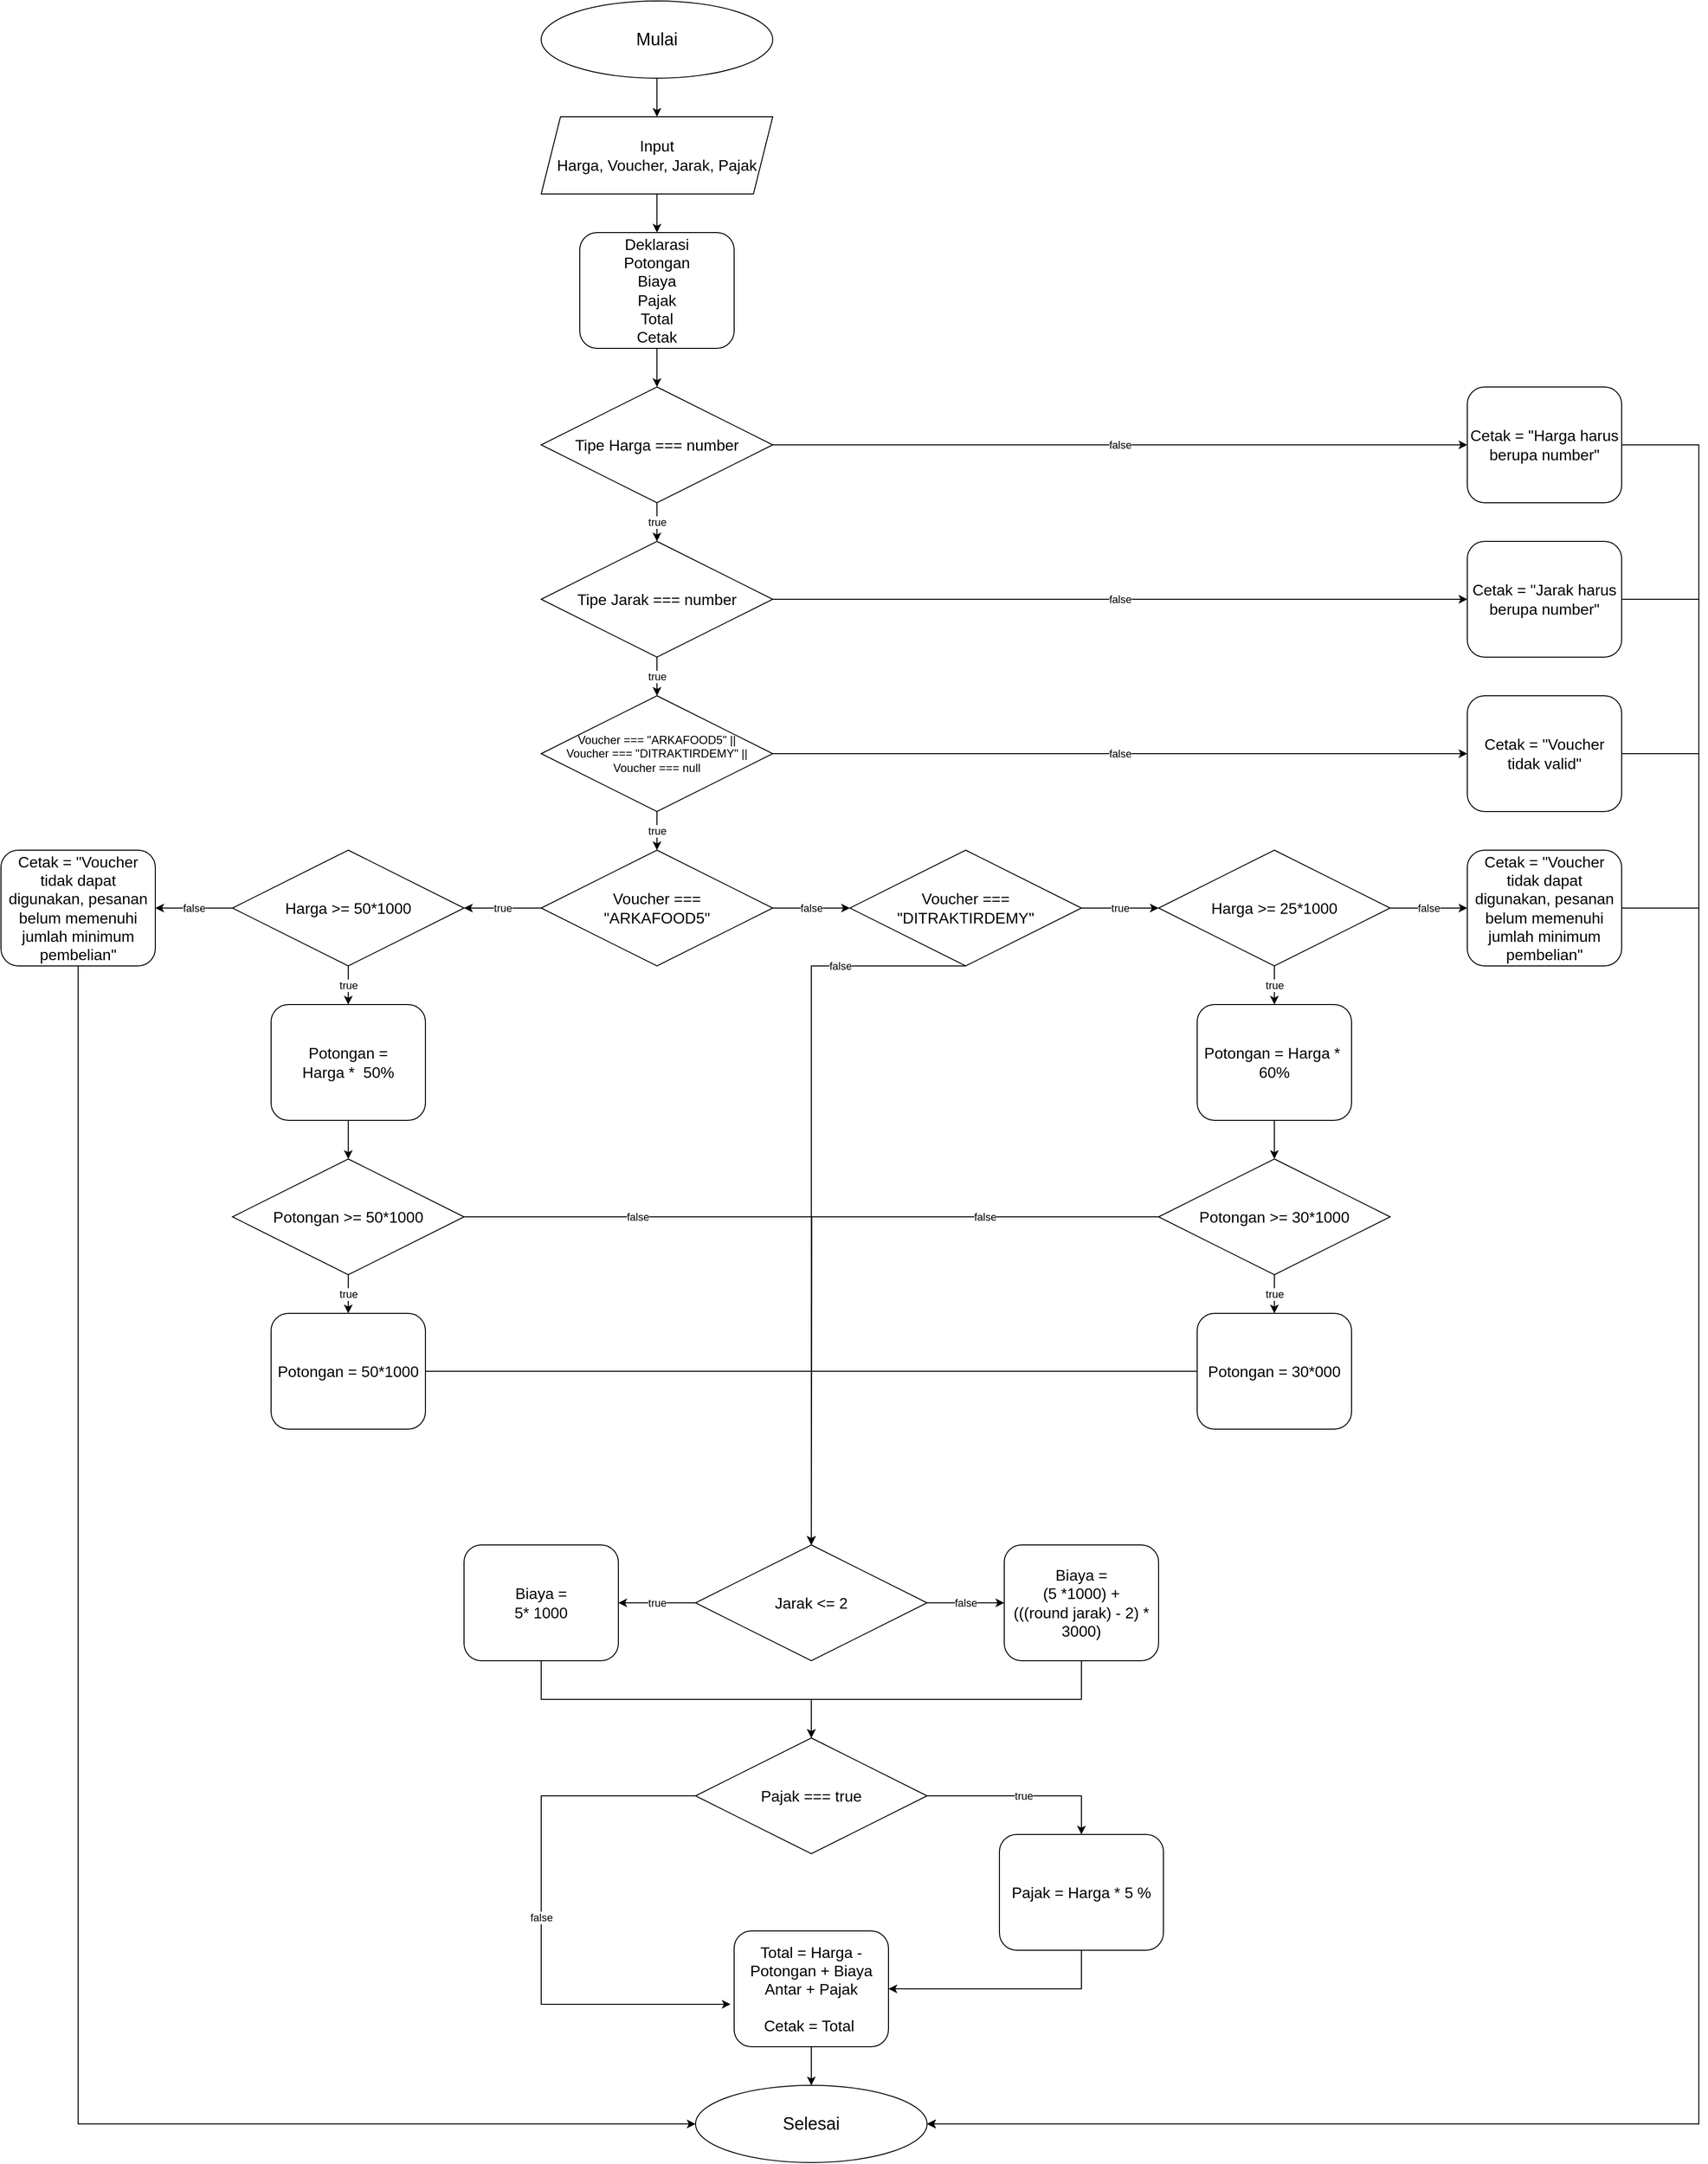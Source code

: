 <mxfile version="17.4.5" type="device"><diagram id="X2smJII4UA9fHMEwDLGu" name="Page-1"><mxGraphModel dx="1677" dy="1565" grid="1" gridSize="10" guides="1" tooltips="1" connect="1" arrows="1" fold="1" page="1" pageScale="1" pageWidth="850" pageHeight="1100" math="0" shadow="0"><root><mxCell id="0"/><mxCell id="1" parent="0"/><mxCell id="jM7EII-MsF42ddUwdag6-99" style="edgeStyle=orthogonalEdgeStyle;rounded=0;orthogonalLoop=1;jettySize=auto;html=1;entryX=0.5;entryY=0;entryDx=0;entryDy=0;" edge="1" parent="1" source="jM7EII-MsF42ddUwdag6-1" target="jM7EII-MsF42ddUwdag6-2"><mxGeometry relative="1" as="geometry"/></mxCell><mxCell id="jM7EII-MsF42ddUwdag6-1" value="&lt;font style=&quot;font-size: 18px&quot;&gt;Mulai&lt;/font&gt;" style="ellipse;whiteSpace=wrap;html=1;" vertex="1" parent="1"><mxGeometry x="80" y="-160" width="240" height="80" as="geometry"/></mxCell><mxCell id="jM7EII-MsF42ddUwdag6-124" style="edgeStyle=orthogonalEdgeStyle;rounded=0;orthogonalLoop=1;jettySize=auto;html=1;entryX=0.5;entryY=0;entryDx=0;entryDy=0;fontSize=18;" edge="1" parent="1" source="jM7EII-MsF42ddUwdag6-2" target="jM7EII-MsF42ddUwdag6-123"><mxGeometry relative="1" as="geometry"/></mxCell><mxCell id="jM7EII-MsF42ddUwdag6-2" value="&lt;font style=&quot;font-size: 16px&quot;&gt;Input&lt;br&gt;Harga, Voucher, Jarak, Pajak&lt;/font&gt;" style="shape=parallelogram;perimeter=parallelogramPerimeter;whiteSpace=wrap;html=1;fixedSize=1;" vertex="1" parent="1"><mxGeometry x="80" y="-40" width="240" height="80" as="geometry"/></mxCell><mxCell id="jM7EII-MsF42ddUwdag6-50" value="true" style="edgeStyle=orthogonalEdgeStyle;rounded=0;orthogonalLoop=1;jettySize=auto;html=1;entryX=0.5;entryY=0;entryDx=0;entryDy=0;" edge="1" parent="1" source="jM7EII-MsF42ddUwdag6-4" target="jM7EII-MsF42ddUwdag6-8"><mxGeometry relative="1" as="geometry"/></mxCell><mxCell id="jM7EII-MsF42ddUwdag6-89" value="false" style="edgeStyle=orthogonalEdgeStyle;rounded=0;orthogonalLoop=1;jettySize=auto;html=1;" edge="1" parent="1" source="jM7EII-MsF42ddUwdag6-4" target="jM7EII-MsF42ddUwdag6-6"><mxGeometry relative="1" as="geometry"/></mxCell><mxCell id="jM7EII-MsF42ddUwdag6-4" value="&lt;font style=&quot;font-size: 16px&quot;&gt;Tipe Harga === number&lt;/font&gt;" style="rhombus;whiteSpace=wrap;html=1;" vertex="1" parent="1"><mxGeometry x="80" y="240" width="240" height="120" as="geometry"/></mxCell><mxCell id="jM7EII-MsF42ddUwdag6-93" style="edgeStyle=orthogonalEdgeStyle;rounded=0;orthogonalLoop=1;jettySize=auto;html=1;entryX=1;entryY=0.5;entryDx=0;entryDy=0;" edge="1" parent="1" source="jM7EII-MsF42ddUwdag6-6" target="jM7EII-MsF42ddUwdag6-83"><mxGeometry relative="1" as="geometry"><Array as="points"><mxPoint x="1280" y="300"/><mxPoint x="1280" y="2040"/></Array></mxGeometry></mxCell><mxCell id="jM7EII-MsF42ddUwdag6-6" value="&lt;font style=&quot;font-size: 16px&quot;&gt;Cetak = &quot;Harga harus berupa number&quot;&lt;/font&gt;" style="rounded=1;whiteSpace=wrap;html=1;" vertex="1" parent="1"><mxGeometry x="1040" y="240" width="160" height="120" as="geometry"/></mxCell><mxCell id="jM7EII-MsF42ddUwdag6-122" style="edgeStyle=orthogonalEdgeStyle;rounded=0;orthogonalLoop=1;jettySize=auto;html=1;entryX=1;entryY=0.5;entryDx=0;entryDy=0;fontSize=16;" edge="1" parent="1" source="jM7EII-MsF42ddUwdag6-7" target="jM7EII-MsF42ddUwdag6-83"><mxGeometry relative="1" as="geometry"><Array as="points"><mxPoint x="1280" y="460"/><mxPoint x="1280" y="2040"/></Array></mxGeometry></mxCell><mxCell id="jM7EII-MsF42ddUwdag6-7" value="&lt;font style=&quot;font-size: 16px&quot;&gt;Cetak = &quot;Jarak harus berupa number&quot;&lt;/font&gt;" style="rounded=1;whiteSpace=wrap;html=1;" vertex="1" parent="1"><mxGeometry x="1040" y="400" width="160" height="120" as="geometry"/></mxCell><mxCell id="jM7EII-MsF42ddUwdag6-51" value="true" style="edgeStyle=orthogonalEdgeStyle;rounded=0;orthogonalLoop=1;jettySize=auto;html=1;entryX=0.5;entryY=0;entryDx=0;entryDy=0;" edge="1" parent="1" source="jM7EII-MsF42ddUwdag6-8" target="jM7EII-MsF42ddUwdag6-9"><mxGeometry relative="1" as="geometry"><mxPoint x="200" y="560" as="targetPoint"/></mxGeometry></mxCell><mxCell id="jM7EII-MsF42ddUwdag6-90" value="false" style="edgeStyle=orthogonalEdgeStyle;rounded=0;orthogonalLoop=1;jettySize=auto;html=1;entryX=0;entryY=0.5;entryDx=0;entryDy=0;" edge="1" parent="1" source="jM7EII-MsF42ddUwdag6-8" target="jM7EII-MsF42ddUwdag6-7"><mxGeometry relative="1" as="geometry"><mxPoint x="1594.706" y="460" as="targetPoint"/></mxGeometry></mxCell><mxCell id="jM7EII-MsF42ddUwdag6-8" value="&lt;font style=&quot;font-size: 16px&quot;&gt;Tipe Jarak === number&lt;/font&gt;" style="rhombus;whiteSpace=wrap;html=1;" vertex="1" parent="1"><mxGeometry x="80" y="400" width="240" height="120" as="geometry"/></mxCell><mxCell id="jM7EII-MsF42ddUwdag6-53" value="true" style="edgeStyle=orthogonalEdgeStyle;rounded=0;orthogonalLoop=1;jettySize=auto;html=1;entryX=0.5;entryY=0;entryDx=0;entryDy=0;" edge="1" parent="1" source="jM7EII-MsF42ddUwdag6-9" target="jM7EII-MsF42ddUwdag6-14"><mxGeometry relative="1" as="geometry"/></mxCell><mxCell id="jM7EII-MsF42ddUwdag6-91" value="false" style="edgeStyle=orthogonalEdgeStyle;rounded=0;orthogonalLoop=1;jettySize=auto;html=1;entryX=0;entryY=0.5;entryDx=0;entryDy=0;" edge="1" parent="1" source="jM7EII-MsF42ddUwdag6-9" target="jM7EII-MsF42ddUwdag6-11"><mxGeometry relative="1" as="geometry"/></mxCell><mxCell id="jM7EII-MsF42ddUwdag6-9" value="Voucher === &quot;ARKAFOOD5&quot; ||&lt;br&gt;Voucher === &quot;DITRAKTIRDEMY&quot; ||&lt;br&gt;Voucher === null" style="rhombus;whiteSpace=wrap;html=1;" vertex="1" parent="1"><mxGeometry x="80" y="560" width="240" height="120" as="geometry"/></mxCell><mxCell id="jM7EII-MsF42ddUwdag6-95" style="edgeStyle=orthogonalEdgeStyle;rounded=0;orthogonalLoop=1;jettySize=auto;html=1;entryX=1;entryY=0.5;entryDx=0;entryDy=0;" edge="1" parent="1" source="jM7EII-MsF42ddUwdag6-11" target="jM7EII-MsF42ddUwdag6-83"><mxGeometry relative="1" as="geometry"><mxPoint x="1290" y="620" as="targetPoint"/><Array as="points"><mxPoint x="1280" y="620"/><mxPoint x="1280" y="2040"/></Array></mxGeometry></mxCell><mxCell id="jM7EII-MsF42ddUwdag6-11" value="&lt;font style=&quot;font-size: 16px&quot;&gt;Cetak = &quot;Voucher tidak valid&quot;&lt;/font&gt;" style="rounded=1;whiteSpace=wrap;html=1;" vertex="1" parent="1"><mxGeometry x="1040" y="560" width="160" height="120" as="geometry"/></mxCell><mxCell id="jM7EII-MsF42ddUwdag6-54" value="false" style="edgeStyle=orthogonalEdgeStyle;rounded=0;orthogonalLoop=1;jettySize=auto;html=1;entryX=0;entryY=0.5;entryDx=0;entryDy=0;" edge="1" parent="1" source="jM7EII-MsF42ddUwdag6-14" target="jM7EII-MsF42ddUwdag6-17"><mxGeometry relative="1" as="geometry"/></mxCell><mxCell id="jM7EII-MsF42ddUwdag6-97" value="true" style="edgeStyle=orthogonalEdgeStyle;rounded=0;orthogonalLoop=1;jettySize=auto;html=1;entryX=1;entryY=0.5;entryDx=0;entryDy=0;" edge="1" parent="1" source="jM7EII-MsF42ddUwdag6-14" target="jM7EII-MsF42ddUwdag6-15"><mxGeometry relative="1" as="geometry"/></mxCell><mxCell id="jM7EII-MsF42ddUwdag6-14" value="&lt;font style=&quot;font-size: 16px&quot;&gt;Voucher ===&lt;br&gt;&quot;ARKAFOOD5&quot;&lt;/font&gt;" style="rhombus;whiteSpace=wrap;html=1;" vertex="1" parent="1"><mxGeometry x="80" y="720" width="240" height="120" as="geometry"/></mxCell><mxCell id="jM7EII-MsF42ddUwdag6-88" value="false" style="edgeStyle=orthogonalEdgeStyle;rounded=0;orthogonalLoop=1;jettySize=auto;html=1;" edge="1" parent="1" source="jM7EII-MsF42ddUwdag6-15" target="jM7EII-MsF42ddUwdag6-81"><mxGeometry relative="1" as="geometry"><Array as="points"><mxPoint x="-320" y="780"/></Array><mxPoint as="offset"/></mxGeometry></mxCell><mxCell id="jM7EII-MsF42ddUwdag6-98" value="true" style="edgeStyle=orthogonalEdgeStyle;rounded=0;orthogonalLoop=1;jettySize=auto;html=1;entryX=0.5;entryY=0;entryDx=0;entryDy=0;" edge="1" parent="1" source="jM7EII-MsF42ddUwdag6-15" target="jM7EII-MsF42ddUwdag6-25"><mxGeometry relative="1" as="geometry"/></mxCell><mxCell id="jM7EII-MsF42ddUwdag6-15" value="&lt;font style=&quot;font-size: 16px&quot;&gt;Harga &amp;gt;= 50*1000&lt;/font&gt;" style="rhombus;whiteSpace=wrap;html=1;" vertex="1" parent="1"><mxGeometry x="-240" y="720" width="240" height="120" as="geometry"/></mxCell><mxCell id="jM7EII-MsF42ddUwdag6-94" style="edgeStyle=orthogonalEdgeStyle;rounded=0;orthogonalLoop=1;jettySize=auto;html=1;entryX=1;entryY=0.5;entryDx=0;entryDy=0;" edge="1" parent="1" source="jM7EII-MsF42ddUwdag6-16" target="jM7EII-MsF42ddUwdag6-83"><mxGeometry relative="1" as="geometry"><mxPoint x="466.667" y="2080" as="targetPoint"/><Array as="points"><mxPoint x="1280" y="780"/><mxPoint x="1280" y="2040"/></Array></mxGeometry></mxCell><mxCell id="jM7EII-MsF42ddUwdag6-16" value="&lt;font style=&quot;font-size: 16px&quot;&gt;Cetak = &quot;Voucher tidak dapat digunakan, pesanan belum memenuhi jumlah minimum pembelian&quot;&lt;/font&gt;" style="rounded=1;whiteSpace=wrap;html=1;" vertex="1" parent="1"><mxGeometry x="1040" y="720" width="160" height="120" as="geometry"/></mxCell><mxCell id="jM7EII-MsF42ddUwdag6-55" value="false" style="edgeStyle=orthogonalEdgeStyle;rounded=0;orthogonalLoop=1;jettySize=auto;html=1;exitX=0.5;exitY=1;exitDx=0;exitDy=0;entryX=0.5;entryY=0;entryDx=0;entryDy=0;" edge="1" parent="1" source="jM7EII-MsF42ddUwdag6-17" target="jM7EII-MsF42ddUwdag6-32"><mxGeometry x="-0.658" relative="1" as="geometry"><mxPoint x="330" y="960" as="targetPoint"/><Array as="points"><mxPoint x="360" y="840"/></Array><mxPoint as="offset"/></mxGeometry></mxCell><mxCell id="jM7EII-MsF42ddUwdag6-102" value="true" style="edgeStyle=orthogonalEdgeStyle;rounded=0;orthogonalLoop=1;jettySize=auto;html=1;entryX=0;entryY=0.5;entryDx=0;entryDy=0;" edge="1" parent="1" source="jM7EII-MsF42ddUwdag6-17" target="jM7EII-MsF42ddUwdag6-18"><mxGeometry relative="1" as="geometry"/></mxCell><mxCell id="jM7EII-MsF42ddUwdag6-17" value="&lt;font style=&quot;font-size: 16px&quot;&gt;Voucher ===&lt;br&gt;&quot;DITRAKTIRDEMY&quot;&lt;/font&gt;" style="rhombus;whiteSpace=wrap;html=1;" vertex="1" parent="1"><mxGeometry x="400" y="720" width="240" height="120" as="geometry"/></mxCell><mxCell id="jM7EII-MsF42ddUwdag6-60" value="true" style="edgeStyle=orthogonalEdgeStyle;rounded=0;orthogonalLoop=1;jettySize=auto;html=1;entryX=0.5;entryY=0;entryDx=0;entryDy=0;" edge="1" parent="1" source="jM7EII-MsF42ddUwdag6-18" target="jM7EII-MsF42ddUwdag6-26"><mxGeometry relative="1" as="geometry"/></mxCell><mxCell id="jM7EII-MsF42ddUwdag6-18" value="&lt;font style=&quot;font-size: 16px&quot;&gt;Harga &amp;gt;= 25*1000&lt;/font&gt;" style="rhombus;whiteSpace=wrap;html=1;" vertex="1" parent="1"><mxGeometry x="720" y="720" width="240" height="120" as="geometry"/></mxCell><mxCell id="jM7EII-MsF42ddUwdag6-63" style="edgeStyle=orthogonalEdgeStyle;rounded=0;orthogonalLoop=1;jettySize=auto;html=1;entryX=0.5;entryY=0;entryDx=0;entryDy=0;" edge="1" parent="1" source="jM7EII-MsF42ddUwdag6-25" target="jM7EII-MsF42ddUwdag6-27"><mxGeometry relative="1" as="geometry"/></mxCell><mxCell id="jM7EII-MsF42ddUwdag6-25" value="&lt;font style=&quot;font-size: 16px&quot;&gt;Potongan =&lt;br&gt;Harga *&amp;nbsp; 50%&lt;/font&gt;" style="rounded=1;whiteSpace=wrap;html=1;" vertex="1" parent="1"><mxGeometry x="-200" y="880" width="160" height="120" as="geometry"/></mxCell><mxCell id="jM7EII-MsF42ddUwdag6-61" style="edgeStyle=orthogonalEdgeStyle;rounded=0;orthogonalLoop=1;jettySize=auto;html=1;entryX=0.5;entryY=0;entryDx=0;entryDy=0;" edge="1" parent="1" source="jM7EII-MsF42ddUwdag6-26" target="jM7EII-MsF42ddUwdag6-28"><mxGeometry relative="1" as="geometry"/></mxCell><mxCell id="jM7EII-MsF42ddUwdag6-26" value="&lt;font style=&quot;font-size: 16px&quot;&gt;Potongan = Harga *&amp;nbsp; 60%&lt;/font&gt;" style="rounded=1;whiteSpace=wrap;html=1;" vertex="1" parent="1"><mxGeometry x="760" y="880" width="160" height="120" as="geometry"/></mxCell><mxCell id="jM7EII-MsF42ddUwdag6-101" value="true" style="edgeStyle=orthogonalEdgeStyle;rounded=0;orthogonalLoop=1;jettySize=auto;html=1;entryX=0.5;entryY=0;entryDx=0;entryDy=0;" edge="1" parent="1" source="jM7EII-MsF42ddUwdag6-27" target="jM7EII-MsF42ddUwdag6-29"><mxGeometry relative="1" as="geometry"/></mxCell><mxCell id="jM7EII-MsF42ddUwdag6-27" value="&lt;font style=&quot;font-size: 16px&quot;&gt;Potongan &amp;gt;= 50*1000&lt;/font&gt;" style="rhombus;whiteSpace=wrap;html=1;" vertex="1" parent="1"><mxGeometry x="-240" y="1040" width="240" height="120" as="geometry"/></mxCell><mxCell id="jM7EII-MsF42ddUwdag6-66" value="true" style="edgeStyle=orthogonalEdgeStyle;rounded=0;orthogonalLoop=1;jettySize=auto;html=1;entryX=0.5;entryY=0;entryDx=0;entryDy=0;" edge="1" parent="1" source="jM7EII-MsF42ddUwdag6-28" target="jM7EII-MsF42ddUwdag6-30"><mxGeometry relative="1" as="geometry"/></mxCell><mxCell id="jM7EII-MsF42ddUwdag6-28" value="&lt;font style=&quot;font-size: 16px&quot;&gt;Potongan &amp;gt;= 30*1000&lt;/font&gt;" style="rhombus;whiteSpace=wrap;html=1;" vertex="1" parent="1"><mxGeometry x="720" y="1040" width="240" height="120" as="geometry"/></mxCell><mxCell id="jM7EII-MsF42ddUwdag6-115" style="edgeStyle=orthogonalEdgeStyle;rounded=0;orthogonalLoop=1;jettySize=auto;html=1;entryX=0.5;entryY=0;entryDx=0;entryDy=0;fontSize=12;" edge="1" parent="1" source="jM7EII-MsF42ddUwdag6-29" target="jM7EII-MsF42ddUwdag6-32"><mxGeometry relative="1" as="geometry"/></mxCell><mxCell id="jM7EII-MsF42ddUwdag6-29" value="&lt;font style=&quot;font-size: 16px&quot;&gt;Potongan = 50*1000&lt;/font&gt;" style="rounded=1;whiteSpace=wrap;html=1;" vertex="1" parent="1"><mxGeometry x="-200" y="1200" width="160" height="120" as="geometry"/></mxCell><mxCell id="jM7EII-MsF42ddUwdag6-116" style="edgeStyle=orthogonalEdgeStyle;rounded=0;orthogonalLoop=1;jettySize=auto;html=1;entryX=0.5;entryY=0;entryDx=0;entryDy=0;fontSize=16;" edge="1" parent="1" source="jM7EII-MsF42ddUwdag6-30" target="jM7EII-MsF42ddUwdag6-32"><mxGeometry relative="1" as="geometry"/></mxCell><mxCell id="jM7EII-MsF42ddUwdag6-30" value="&lt;font style=&quot;font-size: 16px&quot;&gt;Potongan = 30*000&lt;/font&gt;" style="rounded=1;whiteSpace=wrap;html=1;" vertex="1" parent="1"><mxGeometry x="760" y="1200" width="160" height="120" as="geometry"/></mxCell><mxCell id="jM7EII-MsF42ddUwdag6-67" value="true" style="edgeStyle=orthogonalEdgeStyle;rounded=0;orthogonalLoop=1;jettySize=auto;html=1;entryX=1;entryY=0.5;entryDx=0;entryDy=0;" edge="1" parent="1" source="jM7EII-MsF42ddUwdag6-32" target="jM7EII-MsF42ddUwdag6-33"><mxGeometry relative="1" as="geometry"><mxPoint x="210" y="1500" as="targetPoint"/></mxGeometry></mxCell><mxCell id="jM7EII-MsF42ddUwdag6-68" value="false" style="edgeStyle=orthogonalEdgeStyle;rounded=0;orthogonalLoop=1;jettySize=auto;html=1;entryX=0;entryY=0.5;entryDx=0;entryDy=0;" edge="1" parent="1" source="jM7EII-MsF42ddUwdag6-32" target="jM7EII-MsF42ddUwdag6-34"><mxGeometry relative="1" as="geometry"><Array as="points"><mxPoint x="520" y="1500"/><mxPoint x="520" y="1500"/></Array></mxGeometry></mxCell><mxCell id="jM7EII-MsF42ddUwdag6-32" value="&lt;font style=&quot;font-size: 16px&quot;&gt;Jarak &amp;lt;= 2&lt;/font&gt;" style="rhombus;whiteSpace=wrap;html=1;" vertex="1" parent="1"><mxGeometry x="240" y="1440" width="240" height="120" as="geometry"/></mxCell><mxCell id="jM7EII-MsF42ddUwdag6-105" style="edgeStyle=orthogonalEdgeStyle;rounded=0;orthogonalLoop=1;jettySize=auto;html=1;entryX=0.5;entryY=0;entryDx=0;entryDy=0;" edge="1" parent="1" source="jM7EII-MsF42ddUwdag6-33" target="jM7EII-MsF42ddUwdag6-39"><mxGeometry relative="1" as="geometry"><Array as="points"><mxPoint x="80" y="1600"/></Array></mxGeometry></mxCell><mxCell id="jM7EII-MsF42ddUwdag6-33" value="&lt;font style=&quot;font-size: 16px&quot;&gt;Biaya =&lt;br&gt;5* 1000&lt;/font&gt;" style="rounded=1;whiteSpace=wrap;html=1;" vertex="1" parent="1"><mxGeometry y="1440" width="160" height="120" as="geometry"/></mxCell><mxCell id="jM7EII-MsF42ddUwdag6-106" style="edgeStyle=orthogonalEdgeStyle;rounded=0;orthogonalLoop=1;jettySize=auto;html=1;entryX=0.5;entryY=0;entryDx=0;entryDy=0;" edge="1" parent="1" source="jM7EII-MsF42ddUwdag6-34" target="jM7EII-MsF42ddUwdag6-39"><mxGeometry relative="1" as="geometry"><Array as="points"><mxPoint x="640" y="1600"/><mxPoint x="360" y="1600"/></Array></mxGeometry></mxCell><mxCell id="jM7EII-MsF42ddUwdag6-34" value="&lt;font style=&quot;font-size: 16px&quot;&gt;Biaya =&lt;br&gt;(5 *1000) +&lt;br&gt;(((round jarak) - 2) * 3000)&lt;/font&gt;" style="rounded=1;whiteSpace=wrap;html=1;" vertex="1" parent="1"><mxGeometry x="560" y="1440" width="160" height="120" as="geometry"/></mxCell><mxCell id="jM7EII-MsF42ddUwdag6-71" value="false" style="edgeStyle=orthogonalEdgeStyle;rounded=0;orthogonalLoop=1;jettySize=auto;html=1;entryX=-0.023;entryY=0.633;entryDx=0;entryDy=0;entryPerimeter=0;" edge="1" parent="1" source="jM7EII-MsF42ddUwdag6-39" target="jM7EII-MsF42ddUwdag6-43"><mxGeometry relative="1" as="geometry"><mxPoint x="160" y="1700" as="targetPoint"/><Array as="points"><mxPoint x="80" y="1700"/><mxPoint x="80" y="1916"/></Array></mxGeometry></mxCell><mxCell id="jM7EII-MsF42ddUwdag6-72" value="true" style="edgeStyle=orthogonalEdgeStyle;rounded=0;orthogonalLoop=1;jettySize=auto;html=1;entryX=0.5;entryY=0;entryDx=0;entryDy=0;" edge="1" parent="1" source="jM7EII-MsF42ddUwdag6-39" target="jM7EII-MsF42ddUwdag6-40"><mxGeometry relative="1" as="geometry"/></mxCell><mxCell id="jM7EII-MsF42ddUwdag6-39" value="&lt;font style=&quot;font-size: 16px&quot;&gt;Pajak === true&lt;/font&gt;" style="rhombus;whiteSpace=wrap;html=1;" vertex="1" parent="1"><mxGeometry x="240" y="1640" width="240" height="120" as="geometry"/></mxCell><mxCell id="jM7EII-MsF42ddUwdag6-74" style="edgeStyle=orthogonalEdgeStyle;rounded=0;orthogonalLoop=1;jettySize=auto;html=1;" edge="1" parent="1" source="jM7EII-MsF42ddUwdag6-40" target="jM7EII-MsF42ddUwdag6-43"><mxGeometry relative="1" as="geometry"><Array as="points"><mxPoint x="640" y="1900"/></Array></mxGeometry></mxCell><mxCell id="jM7EII-MsF42ddUwdag6-40" value="&lt;font style=&quot;font-size: 16px&quot;&gt;Pajak = Harga * 5 %&lt;/font&gt;" style="rounded=1;whiteSpace=wrap;html=1;" vertex="1" parent="1"><mxGeometry x="555" y="1740" width="170" height="120" as="geometry"/></mxCell><mxCell id="jM7EII-MsF42ddUwdag6-108" style="edgeStyle=orthogonalEdgeStyle;rounded=0;orthogonalLoop=1;jettySize=auto;html=1;entryX=0.5;entryY=0;entryDx=0;entryDy=0;" edge="1" parent="1" source="jM7EII-MsF42ddUwdag6-43" target="jM7EII-MsF42ddUwdag6-83"><mxGeometry relative="1" as="geometry"><mxPoint x="360" y="2030" as="targetPoint"/></mxGeometry></mxCell><mxCell id="jM7EII-MsF42ddUwdag6-43" value="&lt;font style=&quot;font-size: 16px&quot;&gt;Total = Harga - Potongan + Biaya Antar + Pajak&lt;br&gt;&lt;br&gt;Cetak = Total&amp;nbsp;&lt;/font&gt;" style="rounded=1;whiteSpace=wrap;html=1;" vertex="1" parent="1"><mxGeometry x="280" y="1840" width="160" height="120" as="geometry"/></mxCell><mxCell id="jM7EII-MsF42ddUwdag6-86" style="edgeStyle=orthogonalEdgeStyle;rounded=0;orthogonalLoop=1;jettySize=auto;html=1;entryX=0;entryY=0.5;entryDx=0;entryDy=0;exitX=0.5;exitY=1;exitDx=0;exitDy=0;" edge="1" parent="1" source="jM7EII-MsF42ddUwdag6-81" target="jM7EII-MsF42ddUwdag6-83"><mxGeometry relative="1" as="geometry"><Array as="points"><mxPoint x="-400" y="2040"/></Array></mxGeometry></mxCell><mxCell id="jM7EII-MsF42ddUwdag6-81" value="&lt;font style=&quot;font-size: 16px&quot;&gt;Cetak = &quot;Voucher tidak dapat digunakan, pesanan belum memenuhi jumlah minimum pembelian&quot;&lt;/font&gt;" style="rounded=1;whiteSpace=wrap;html=1;" vertex="1" parent="1"><mxGeometry x="-480" y="720" width="160" height="120" as="geometry"/></mxCell><mxCell id="jM7EII-MsF42ddUwdag6-83" value="&lt;font style=&quot;font-size: 18px&quot;&gt;Selesai&lt;/font&gt;" style="ellipse;whiteSpace=wrap;html=1;" vertex="1" parent="1"><mxGeometry x="240" y="2000" width="240" height="80" as="geometry"/></mxCell><mxCell id="jM7EII-MsF42ddUwdag6-125" style="edgeStyle=orthogonalEdgeStyle;rounded=0;orthogonalLoop=1;jettySize=auto;html=1;entryX=0.5;entryY=0;entryDx=0;entryDy=0;fontSize=18;" edge="1" parent="1" source="jM7EII-MsF42ddUwdag6-123" target="jM7EII-MsF42ddUwdag6-4"><mxGeometry relative="1" as="geometry"/></mxCell><mxCell id="jM7EII-MsF42ddUwdag6-123" value="&lt;font style=&quot;font-size: 16px&quot;&gt;Deklarasi&lt;br&gt;Potongan&lt;br&gt;Biaya&lt;br&gt;Pajak&lt;br&gt;Total&lt;br&gt;Cetak&lt;br&gt;&lt;/font&gt;" style="rounded=1;whiteSpace=wrap;html=1;" vertex="1" parent="1"><mxGeometry x="120" y="80" width="160" height="120" as="geometry"/></mxCell><mxCell id="jM7EII-MsF42ddUwdag6-127" value="false" style="edgeStyle=orthogonalEdgeStyle;rounded=0;orthogonalLoop=1;jettySize=auto;html=1;exitX=1;exitY=0.5;exitDx=0;exitDy=0;entryX=0;entryY=0.5;entryDx=0;entryDy=0;" edge="1" parent="1" source="jM7EII-MsF42ddUwdag6-18" target="jM7EII-MsF42ddUwdag6-16"><mxGeometry x="0.002" relative="1" as="geometry"><mxPoint x="1120" y="800" as="sourcePoint"/><mxPoint x="1040" y="880" as="targetPoint"/><Array as="points"><mxPoint x="980" y="780"/><mxPoint x="980" y="780"/></Array><mxPoint as="offset"/></mxGeometry></mxCell><mxCell id="jM7EII-MsF42ddUwdag6-133" value="false" style="edgeStyle=orthogonalEdgeStyle;rounded=0;orthogonalLoop=1;jettySize=auto;html=1;exitX=1;exitY=0.5;exitDx=0;exitDy=0;" edge="1" parent="1" source="jM7EII-MsF42ddUwdag6-27" target="jM7EII-MsF42ddUwdag6-32"><mxGeometry x="-0.486" relative="1" as="geometry"><mxPoint x="-110" y="1170" as="sourcePoint"/><mxPoint x="-110" y="1210" as="targetPoint"/><mxPoint as="offset"/></mxGeometry></mxCell><mxCell id="jM7EII-MsF42ddUwdag6-136" value="false" style="edgeStyle=orthogonalEdgeStyle;rounded=0;orthogonalLoop=1;jettySize=auto;html=1;exitX=0;exitY=0.5;exitDx=0;exitDy=0;" edge="1" parent="1" source="jM7EII-MsF42ddUwdag6-28"><mxGeometry x="-0.486" relative="1" as="geometry"><mxPoint x="10" y="1110" as="sourcePoint"/><mxPoint x="360" y="1440" as="targetPoint"/><mxPoint as="offset"/></mxGeometry></mxCell></root></mxGraphModel></diagram></mxfile>